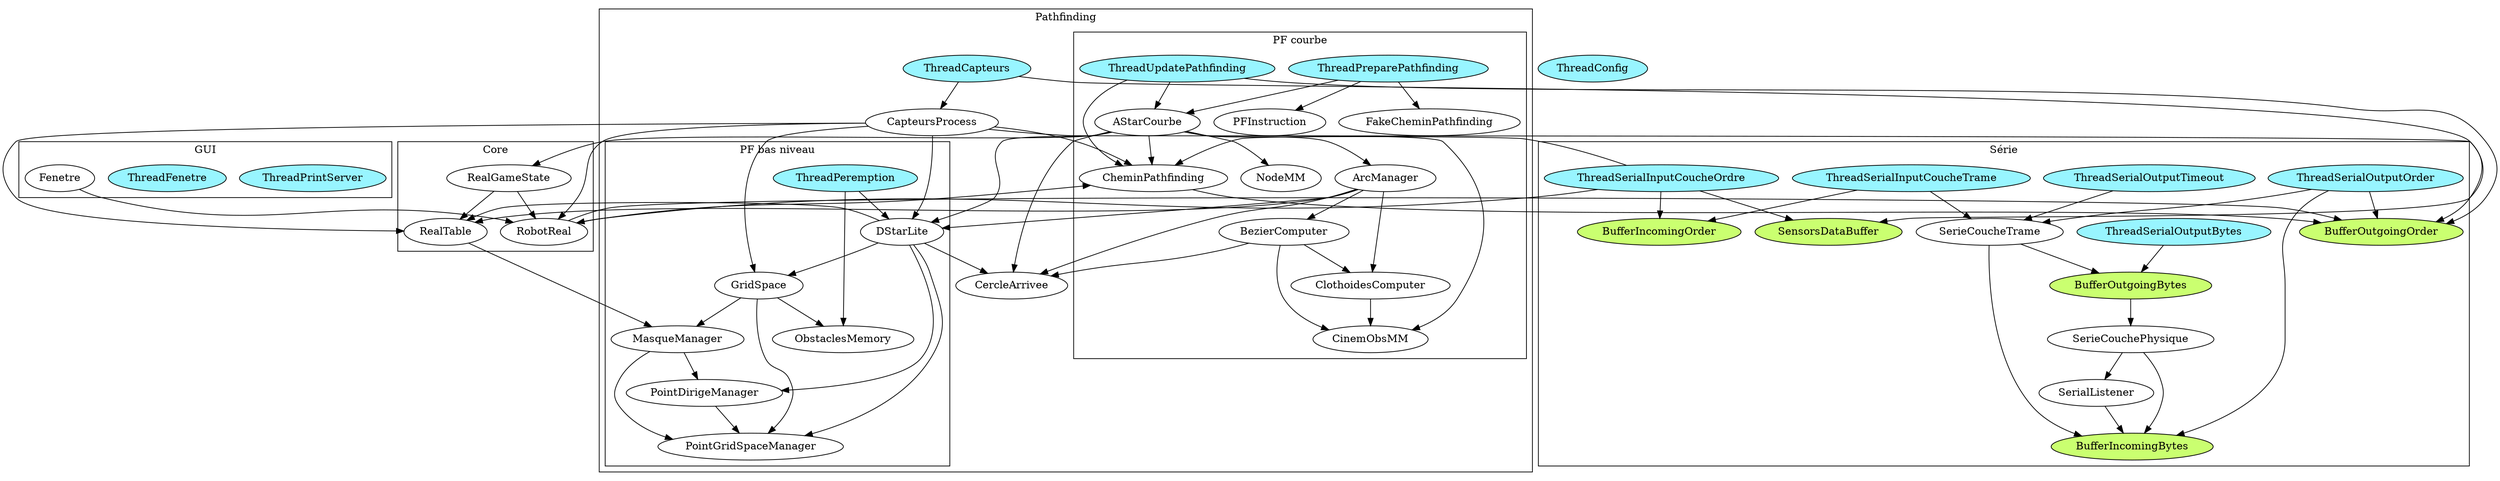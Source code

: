 digraph dependancesJava {

subgraph clusterPF {
label = "Pathfinding";
CapteursProcess;
ThreadCapteurs[style=filled, fillcolor=cadetblue1];
CercleArrivee;
subgraph clusterPFCourbe {
label = "PF courbe";
ArcManager;
NodeMM;
ThreadPreparePathfinding[style=filled, fillcolor=cadetblue1];
BezierComputer;
PFInstruction;
ClothoidesComputer;
ThreadUpdatePathfinding[style=filled, fillcolor=cadetblue1];
FakeCheminPathfinding;
AStarCourbe;
CinemObsMM;
CheminPathfinding;
}

subgraph clusterPFlow {
label = "PF bas niveau";
DStarLite;
PointDirigeManager;
PointGridSpaceManager;
GridSpace;
MasqueManager;
ThreadPeremption[style=filled, fillcolor=cadetblue1];
ObstaclesMemory;
}

}

subgraph clusterSerie {
label = "Série";
ThreadSerialOutputBytes[style=filled, fillcolor=cadetblue1];
ThreadSerialOutputTimeout[style=filled, fillcolor=cadetblue1];
BufferIncomingOrder[style=filled, fillcolor=darkolivegreen1];
ThreadSerialInputCoucheTrame[style=filled, fillcolor=cadetblue1];
SerieCoucheTrame;
BufferOutgoingOrder[style=filled, fillcolor=darkolivegreen1];
BufferIncomingBytes[style=filled, fillcolor=darkolivegreen1];
SensorsDataBuffer[style=filled, fillcolor=darkolivegreen1];
SerieCouchePhysique;
SerialListener;
ThreadSerialInputCoucheOrdre[style=filled, fillcolor=cadetblue1];
BufferOutgoingBytes[style=filled, fillcolor=darkolivegreen1];
ThreadSerialOutputOrder[style=filled, fillcolor=cadetblue1];
}

subgraph clusterCore {
label = "Core";
RealGameState;
RobotReal;
RealTable;
}

subgraph clusterGUI {
label = "GUI";
ThreadPrintServer[style=filled, fillcolor=cadetblue1];
ThreadFenetre[style=filled, fillcolor=cadetblue1];
Fenetre;
}

ThreadConfig[style=filled, fillcolor=cadetblue1];

DStarLite -> {PointGridSpaceManager RealTable PointDirigeManager CercleArrivee GridSpace };
ThreadSerialOutputBytes -> {BufferOutgoingBytes };
PointDirigeManager -> {PointGridSpaceManager };
ThreadSerialOutputTimeout -> {SerieCoucheTrame };
ArcManager -> {ClothoidesComputer DStarLite BezierComputer RealTable CercleArrivee };
ThreadSerialInputCoucheTrame -> {SerieCoucheTrame BufferIncomingOrder };
SerieCoucheTrame -> {BufferOutgoingBytes BufferIncomingBytes };
ThreadPreparePathfinding -> {AStarCourbe PFInstruction FakeCheminPathfinding };
CapteursProcess -> {CheminPathfinding DStarLite RealTable GridSpace RobotReal BufferOutgoingOrder };
BezierComputer -> {ClothoidesComputer CinemObsMM CercleArrivee };
RealGameState -> {RealTable RobotReal };
RobotReal -> {CheminPathfinding BufferOutgoingOrder };
ThreadCapteurs -> {CapteursProcess SensorsDataBuffer };
ClothoidesComputer -> {CinemObsMM };
Fenetre -> {RobotReal };
ThreadUpdatePathfinding -> {CheminPathfinding AStarCourbe BufferOutgoingOrder };
RealTable -> {MasqueManager };
SerieCouchePhysique -> {SerialListener BufferIncomingBytes };
GridSpace -> {PointGridSpaceManager ObstaclesMemory MasqueManager };
SerialListener -> {BufferIncomingBytes };
AStarCourbe -> {CheminPathfinding DStarLite RealGameState NodeMM CinemObsMM CercleArrivee ArcManager };
ThreadSerialInputCoucheOrdre -> {CheminPathfinding SensorsDataBuffer BufferIncomingOrder RobotReal };
BufferOutgoingBytes -> {SerieCouchePhysique };
MasqueManager -> {PointGridSpaceManager PointDirigeManager };
CheminPathfinding -> {BufferOutgoingOrder };
ThreadPeremption -> {ObstaclesMemory DStarLite };
ThreadSerialOutputOrder -> {SerieCoucheTrame BufferIncomingBytes BufferOutgoingOrder };

}
